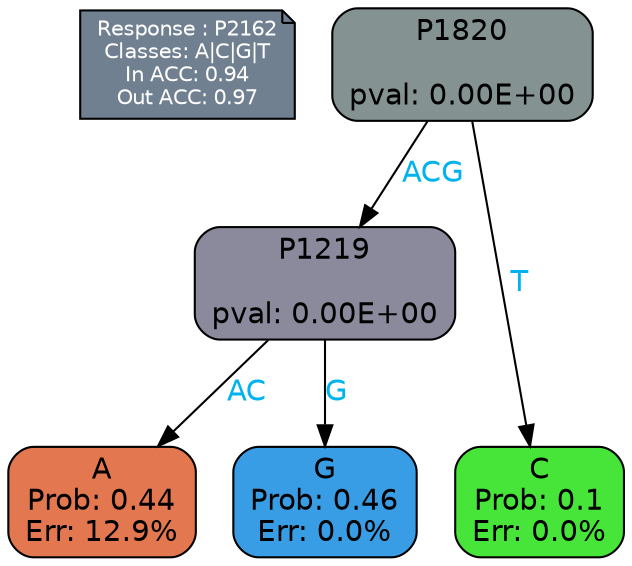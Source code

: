 digraph Tree {
node [shape=box, style="filled, rounded", color="black", fontname=helvetica] ;
graph [ranksep=equally, splines=polylines, bgcolor=transparent, dpi=600] ;
edge [fontname=helvetica] ;
LEGEND [label="Response : P2162
Classes: A|C|G|T
In ACC: 0.94
Out ACC: 0.97
",shape=note,align=left,style=filled,fillcolor="slategray",fontcolor="white",fontsize=10];1 [label="P1820

pval: 0.00E+00", fillcolor="#849392"] ;
2 [label="P1219

pval: 0.00E+00", fillcolor="#8b8a9c"] ;
3 [label="A
Prob: 0.44
Err: 12.9%", fillcolor="#e3774f"] ;
4 [label="G
Prob: 0.46
Err: 0.0%", fillcolor="#399de5"] ;
5 [label="C
Prob: 0.1
Err: 0.0%", fillcolor="#47e539"] ;
1 -> 2 [label="ACG",fontcolor=deepskyblue2] ;
1 -> 5 [label="T",fontcolor=deepskyblue2] ;
2 -> 3 [label="AC",fontcolor=deepskyblue2] ;
2 -> 4 [label="G",fontcolor=deepskyblue2] ;
{rank = same; 3;4;5;}{rank = same; LEGEND;1;}}